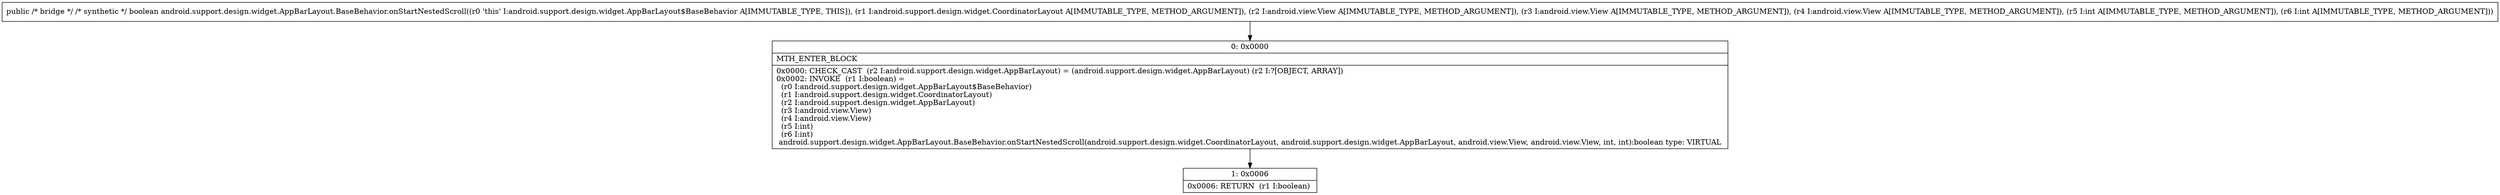 digraph "CFG forandroid.support.design.widget.AppBarLayout.BaseBehavior.onStartNestedScroll(Landroid\/support\/design\/widget\/CoordinatorLayout;Landroid\/view\/View;Landroid\/view\/View;Landroid\/view\/View;II)Z" {
Node_0 [shape=record,label="{0\:\ 0x0000|MTH_ENTER_BLOCK\l|0x0000: CHECK_CAST  (r2 I:android.support.design.widget.AppBarLayout) = (android.support.design.widget.AppBarLayout) (r2 I:?[OBJECT, ARRAY]) \l0x0002: INVOKE  (r1 I:boolean) = \l  (r0 I:android.support.design.widget.AppBarLayout$BaseBehavior)\l  (r1 I:android.support.design.widget.CoordinatorLayout)\l  (r2 I:android.support.design.widget.AppBarLayout)\l  (r3 I:android.view.View)\l  (r4 I:android.view.View)\l  (r5 I:int)\l  (r6 I:int)\l android.support.design.widget.AppBarLayout.BaseBehavior.onStartNestedScroll(android.support.design.widget.CoordinatorLayout, android.support.design.widget.AppBarLayout, android.view.View, android.view.View, int, int):boolean type: VIRTUAL \l}"];
Node_1 [shape=record,label="{1\:\ 0x0006|0x0006: RETURN  (r1 I:boolean) \l}"];
MethodNode[shape=record,label="{public \/* bridge *\/ \/* synthetic *\/ boolean android.support.design.widget.AppBarLayout.BaseBehavior.onStartNestedScroll((r0 'this' I:android.support.design.widget.AppBarLayout$BaseBehavior A[IMMUTABLE_TYPE, THIS]), (r1 I:android.support.design.widget.CoordinatorLayout A[IMMUTABLE_TYPE, METHOD_ARGUMENT]), (r2 I:android.view.View A[IMMUTABLE_TYPE, METHOD_ARGUMENT]), (r3 I:android.view.View A[IMMUTABLE_TYPE, METHOD_ARGUMENT]), (r4 I:android.view.View A[IMMUTABLE_TYPE, METHOD_ARGUMENT]), (r5 I:int A[IMMUTABLE_TYPE, METHOD_ARGUMENT]), (r6 I:int A[IMMUTABLE_TYPE, METHOD_ARGUMENT])) }"];
MethodNode -> Node_0;
Node_0 -> Node_1;
}

